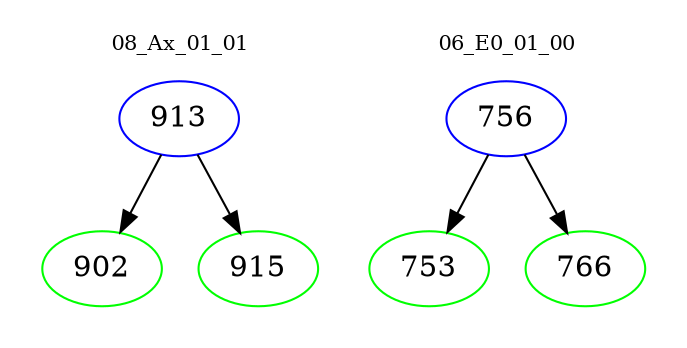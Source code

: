 digraph{
subgraph cluster_0 {
color = white
label = "08_Ax_01_01";
fontsize=10;
T0_913 [label="913", color="blue"]
T0_913 -> T0_902 [color="black"]
T0_902 [label="902", color="green"]
T0_913 -> T0_915 [color="black"]
T0_915 [label="915", color="green"]
}
subgraph cluster_1 {
color = white
label = "06_E0_01_00";
fontsize=10;
T1_756 [label="756", color="blue"]
T1_756 -> T1_753 [color="black"]
T1_753 [label="753", color="green"]
T1_756 -> T1_766 [color="black"]
T1_766 [label="766", color="green"]
}
}
